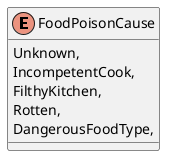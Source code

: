 @startuml
enum FoodPoisonCause {
    Unknown,
    IncompetentCook,
    FilthyKitchen,
    Rotten,
    DangerousFoodType,
}
@enduml
